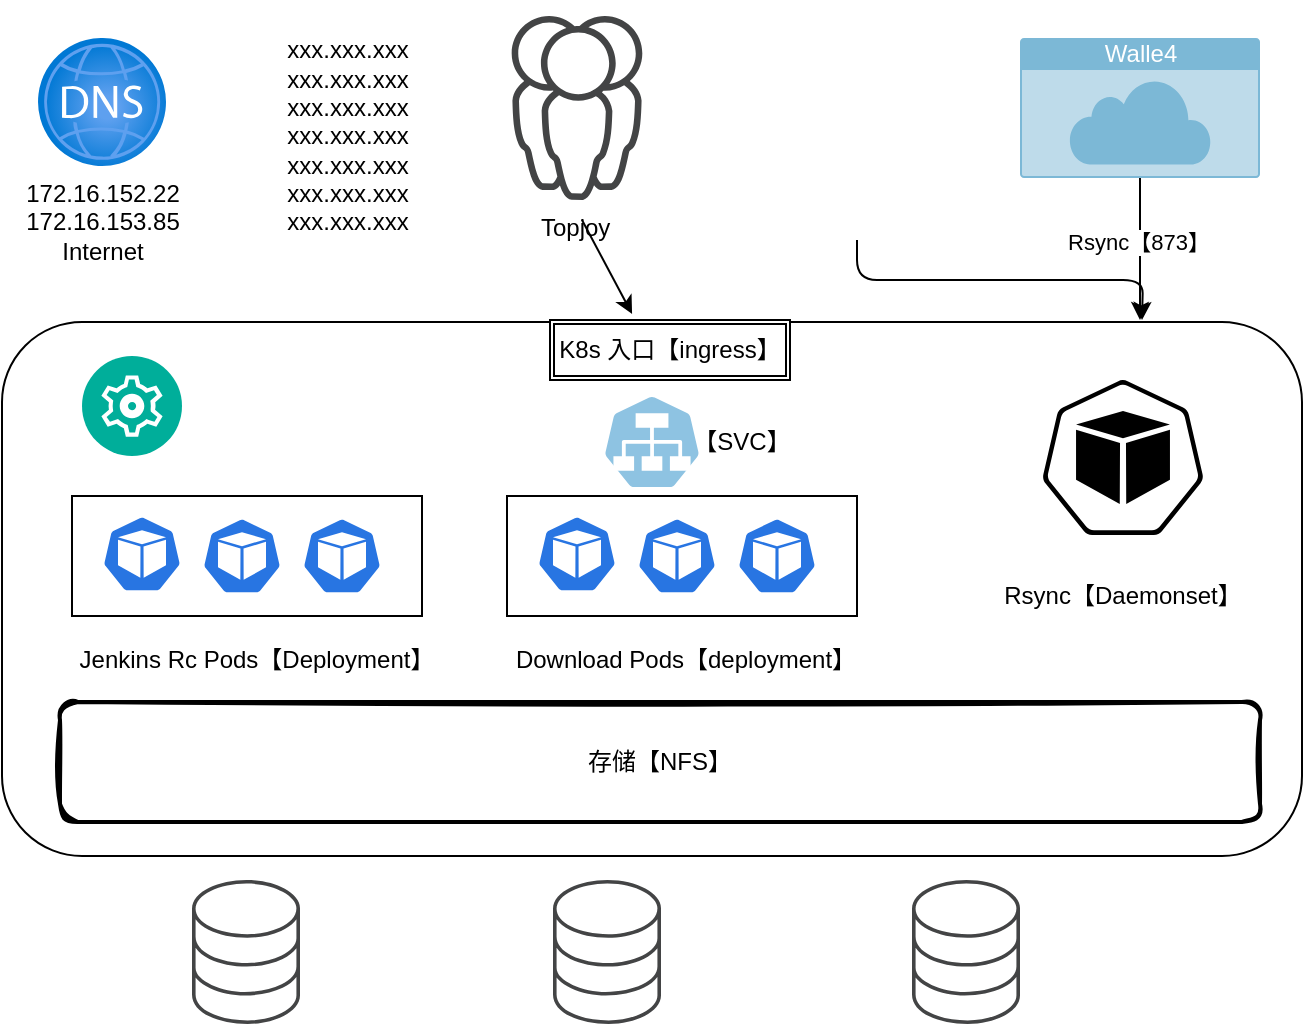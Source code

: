 <mxfile version="14.9.4" type="github">
  <diagram id="C5RBs43oDa-KdzZeNtuy" name="Page-1">
    <mxGraphModel dx="946" dy="528" grid="1" gridSize="10" guides="1" tooltips="1" connect="1" arrows="1" fold="1" page="1" pageScale="1" pageWidth="827" pageHeight="1169" math="0" shadow="0">
      <root>
        <mxCell id="WIyWlLk6GJQsqaUBKTNV-0" />
        <mxCell id="WIyWlLk6GJQsqaUBKTNV-1" parent="WIyWlLk6GJQsqaUBKTNV-0" />
        <mxCell id="xaJBnkrgAS4ytCXH0mYz-1" value="" style="rounded=1;whiteSpace=wrap;html=1;" vertex="1" parent="WIyWlLk6GJQsqaUBKTNV-1">
          <mxGeometry x="80" y="371" width="650" height="267" as="geometry" />
        </mxCell>
        <mxCell id="xaJBnkrgAS4ytCXH0mYz-4" value="存储【NFS】" style="rounded=1;whiteSpace=wrap;html=1;strokeWidth=2;fillWeight=4;hachureGap=8;hachureAngle=45;sketch=1;" vertex="1" parent="WIyWlLk6GJQsqaUBKTNV-1">
          <mxGeometry x="109" y="561" width="600" height="60" as="geometry" />
        </mxCell>
        <mxCell id="xaJBnkrgAS4ytCXH0mYz-5" value="K8s 入口【ingress】" style="shape=ext;double=1;rounded=0;whiteSpace=wrap;html=1;" vertex="1" parent="WIyWlLk6GJQsqaUBKTNV-1">
          <mxGeometry x="354" y="370" width="120" height="30" as="geometry" />
        </mxCell>
        <mxCell id="xaJBnkrgAS4ytCXH0mYz-6" value="172.16.152.22&lt;br&gt;172.16.153.85&lt;br&gt;Internet" style="aspect=fixed;html=1;points=[];align=center;image;fontSize=12;image=img/lib/azure2/networking/DNS_Zones.svg;" vertex="1" parent="WIyWlLk6GJQsqaUBKTNV-1">
          <mxGeometry x="98" y="229" width="64" height="64" as="geometry" />
        </mxCell>
        <mxCell id="xaJBnkrgAS4ytCXH0mYz-13" value="" style="rounded=0;whiteSpace=wrap;html=1;" vertex="1" parent="WIyWlLk6GJQsqaUBKTNV-1">
          <mxGeometry x="115" y="458" width="175" height="60" as="geometry" />
        </mxCell>
        <mxCell id="xaJBnkrgAS4ytCXH0mYz-16" value="" style="html=1;dashed=0;whitespace=wrap;fillColor=#2875E2;strokeColor=#ffffff;points=[[0.005,0.63,0],[0.1,0.2,0],[0.9,0.2,0],[0.5,0,0],[0.995,0.63,0],[0.72,0.99,0],[0.5,1,0],[0.28,0.99,0]];shape=mxgraph.kubernetes.icon;prIcon=pod" vertex="1" parent="WIyWlLk6GJQsqaUBKTNV-1">
          <mxGeometry x="130" y="466.5" width="40" height="41" as="geometry" />
        </mxCell>
        <mxCell id="xaJBnkrgAS4ytCXH0mYz-17" value="" style="html=1;dashed=0;whitespace=wrap;fillColor=#2875E2;strokeColor=#ffffff;points=[[0.005,0.63,0],[0.1,0.2,0],[0.9,0.2,0],[0.5,0,0],[0.995,0.63,0],[0.72,0.99,0],[0.5,1,0],[0.28,0.99,0]];shape=mxgraph.kubernetes.icon;prIcon=pod" vertex="1" parent="WIyWlLk6GJQsqaUBKTNV-1">
          <mxGeometry x="180" y="467.5" width="40" height="41" as="geometry" />
        </mxCell>
        <mxCell id="xaJBnkrgAS4ytCXH0mYz-21" value="" style="html=1;dashed=0;whitespace=wrap;fillColor=#2875E2;strokeColor=#ffffff;points=[[0.005,0.63,0],[0.1,0.2,0],[0.9,0.2,0],[0.5,0,0],[0.995,0.63,0],[0.72,0.99,0],[0.5,1,0],[0.28,0.99,0]];shape=mxgraph.kubernetes.icon;prIcon=pod" vertex="1" parent="WIyWlLk6GJQsqaUBKTNV-1">
          <mxGeometry x="230" y="467.5" width="40" height="41" as="geometry" />
        </mxCell>
        <mxCell id="xaJBnkrgAS4ytCXH0mYz-24" value="" style="html=1;dashed=0;whitespace=wrap;fillColor=#ffffff;strokeColor=#000000;points=[[0.005,0.63,0],[0.1,0.2,0],[0.9,0.2,0],[0.5,0,0],[0.995,0.63,0],[0.72,0.99,0],[0.5,1,0],[0.28,0.99,0]];shape=mxgraph.kubernetes.icon;prIcon=pod;fontFamily=Helvetica;fontSize=12;fontColor=#000000;align=center;" vertex="1" parent="WIyWlLk6GJQsqaUBKTNV-1">
          <mxGeometry x="586" y="400" width="109" height="77.5" as="geometry" />
        </mxCell>
        <mxCell id="xaJBnkrgAS4ytCXH0mYz-25" value="Download Pods【deployment】" style="text;html=1;strokeColor=none;fillColor=none;align=center;verticalAlign=middle;whiteSpace=wrap;rounded=0;" vertex="1" parent="WIyWlLk6GJQsqaUBKTNV-1">
          <mxGeometry x="332.5" y="530" width="177.5" height="20" as="geometry" />
        </mxCell>
        <mxCell id="xaJBnkrgAS4ytCXH0mYz-26" value="Rsync【Daemonset】" style="text;html=1;strokeColor=none;fillColor=none;align=center;verticalAlign=middle;whiteSpace=wrap;rounded=0;" vertex="1" parent="WIyWlLk6GJQsqaUBKTNV-1">
          <mxGeometry x="572" y="498" width="137" height="20" as="geometry" />
        </mxCell>
        <mxCell id="xaJBnkrgAS4ytCXH0mYz-77" style="edgeStyle=orthogonalEdgeStyle;rounded=1;orthogonalLoop=1;jettySize=auto;html=1;exitX=0.5;exitY=1;exitDx=0;exitDy=0;exitPerimeter=0;" edge="1" parent="WIyWlLk6GJQsqaUBKTNV-1" source="xaJBnkrgAS4ytCXH0mYz-28">
          <mxGeometry relative="1" as="geometry">
            <mxPoint x="649" y="370" as="targetPoint" />
          </mxGeometry>
        </mxCell>
        <mxCell id="xaJBnkrgAS4ytCXH0mYz-78" value="Rsync【873】" style="edgeLabel;html=1;align=center;verticalAlign=middle;resizable=0;points=[];" vertex="1" connectable="0" parent="xaJBnkrgAS4ytCXH0mYz-77">
          <mxGeometry x="-0.099" y="-1" relative="1" as="geometry">
            <mxPoint as="offset" />
          </mxGeometry>
        </mxCell>
        <mxCell id="xaJBnkrgAS4ytCXH0mYz-28" value="Walle4" style="html=1;strokeColor=none;labelPosition=center;verticalLabelPosition=middle;verticalAlign=top;align=center;fontSize=12;outlineConnect=0;spacingTop=-6;fontColor=#FFFFFF;shape=mxgraph.sitemap.cloud;fillColor=#7CB8D6;" vertex="1" parent="WIyWlLk6GJQsqaUBKTNV-1">
          <mxGeometry x="589" y="229" width="120" height="70" as="geometry" />
        </mxCell>
        <mxCell id="xaJBnkrgAS4ytCXH0mYz-31" value="" style="html=1;dashed=0;whitespace=wrap;strokeColor=#ffffff;points=[[0.005,0.63,0],[0.1,0.2,0],[0.9,0.2,0],[0.5,0,0],[0.995,0.63,0],[0.72,0.99,0],[0.5,1,0],[0.28,0.99,0]];shape=mxgraph.kubernetes.icon;prIcon=svc;fillColor=#8EC3E2;" vertex="1" parent="WIyWlLk6GJQsqaUBKTNV-1">
          <mxGeometry x="310" y="407" width="190" height="48" as="geometry" />
        </mxCell>
        <mxCell id="xaJBnkrgAS4ytCXH0mYz-32" value="【SVC】" style="text;html=1;strokeColor=none;fillColor=none;align=center;verticalAlign=middle;whiteSpace=wrap;rounded=0;" vertex="1" parent="WIyWlLk6GJQsqaUBKTNV-1">
          <mxGeometry x="430" y="421" width="40" height="20" as="geometry" />
        </mxCell>
        <mxCell id="xaJBnkrgAS4ytCXH0mYz-82" style="edgeStyle=orthogonalEdgeStyle;rounded=1;orthogonalLoop=1;jettySize=auto;html=1;exitX=0.5;exitY=1;exitDx=0;exitDy=0;" edge="1" parent="WIyWlLk6GJQsqaUBKTNV-1" source="xaJBnkrgAS4ytCXH0mYz-41">
          <mxGeometry relative="1" as="geometry">
            <mxPoint x="650" y="370" as="targetPoint" />
          </mxGeometry>
        </mxCell>
        <mxCell id="xaJBnkrgAS4ytCXH0mYz-41" value="" style="shape=image;html=1;verticalAlign=top;verticalLabelPosition=bottom;labelBackgroundColor=#ffffff;imageAspect=0;aspect=fixed;image=https://cdn4.iconfinder.com/data/icons/logos-brands-5/24/jenkins-128.png" vertex="1" parent="WIyWlLk6GJQsqaUBKTNV-1">
          <mxGeometry x="447.5" y="210" width="120" height="120" as="geometry" />
        </mxCell>
        <mxCell id="xaJBnkrgAS4ytCXH0mYz-52" value="xxx.xxx.xxx&lt;br&gt;xxx.xxx.xxx&lt;br&gt;xxx.xxx.xxx&lt;br&gt;xxx.xxx.xxx&lt;br&gt;xxx.xxx.xxx&lt;br&gt;xxx.xxx.xxx&lt;br&gt;xxx.xxx.xxx&lt;br&gt;" style="text;html=1;strokeColor=none;fillColor=none;align=center;verticalAlign=middle;whiteSpace=wrap;rounded=0;" vertex="1" parent="WIyWlLk6GJQsqaUBKTNV-1">
          <mxGeometry x="188" y="268" width="130" height="20" as="geometry" />
        </mxCell>
        <mxCell id="xaJBnkrgAS4ytCXH0mYz-59" value="" style="aspect=fixed;perimeter=ellipsePerimeter;html=1;align=center;shadow=0;dashed=0;fontColor=#4277BB;labelBackgroundColor=#ffffff;fontSize=12;spacingTop=3;image;image=img/lib/ibm/management/cluster_management.svg;" vertex="1" parent="WIyWlLk6GJQsqaUBKTNV-1">
          <mxGeometry x="120" y="388" width="50" height="50" as="geometry" />
        </mxCell>
        <mxCell id="xaJBnkrgAS4ytCXH0mYz-65" value="" style="rounded=0;whiteSpace=wrap;html=1;" vertex="1" parent="WIyWlLk6GJQsqaUBKTNV-1">
          <mxGeometry x="332.5" y="458" width="175" height="60" as="geometry" />
        </mxCell>
        <mxCell id="xaJBnkrgAS4ytCXH0mYz-66" value="" style="html=1;dashed=0;whitespace=wrap;fillColor=#2875E2;strokeColor=#ffffff;points=[[0.005,0.63,0],[0.1,0.2,0],[0.9,0.2,0],[0.5,0,0],[0.995,0.63,0],[0.72,0.99,0],[0.5,1,0],[0.28,0.99,0]];shape=mxgraph.kubernetes.icon;prIcon=pod" vertex="1" parent="WIyWlLk6GJQsqaUBKTNV-1">
          <mxGeometry x="347.5" y="466.5" width="40" height="41" as="geometry" />
        </mxCell>
        <mxCell id="xaJBnkrgAS4ytCXH0mYz-67" value="" style="html=1;dashed=0;whitespace=wrap;fillColor=#2875E2;strokeColor=#ffffff;points=[[0.005,0.63,0],[0.1,0.2,0],[0.9,0.2,0],[0.5,0,0],[0.995,0.63,0],[0.72,0.99,0],[0.5,1,0],[0.28,0.99,0]];shape=mxgraph.kubernetes.icon;prIcon=pod" vertex="1" parent="WIyWlLk6GJQsqaUBKTNV-1">
          <mxGeometry x="397.5" y="467.5" width="40" height="41" as="geometry" />
        </mxCell>
        <mxCell id="xaJBnkrgAS4ytCXH0mYz-68" value="" style="html=1;dashed=0;whitespace=wrap;fillColor=#2875E2;strokeColor=#ffffff;points=[[0.005,0.63,0],[0.1,0.2,0],[0.9,0.2,0],[0.5,0,0],[0.995,0.63,0],[0.72,0.99,0],[0.5,1,0],[0.28,0.99,0]];shape=mxgraph.kubernetes.icon;prIcon=pod" vertex="1" parent="WIyWlLk6GJQsqaUBKTNV-1">
          <mxGeometry x="447.5" y="467.5" width="40" height="41" as="geometry" />
        </mxCell>
        <mxCell id="xaJBnkrgAS4ytCXH0mYz-70" value="Jenkins Rc Pods【Deployment】" style="text;html=1;strokeColor=none;fillColor=none;align=center;verticalAlign=middle;whiteSpace=wrap;rounded=0;" vertex="1" parent="WIyWlLk6GJQsqaUBKTNV-1">
          <mxGeometry x="115" y="530" width="185" height="20" as="geometry" />
        </mxCell>
        <mxCell id="xaJBnkrgAS4ytCXH0mYz-71" value="" style="pointerEvents=1;shadow=0;dashed=0;html=1;strokeColor=none;fillColor=#434445;aspect=fixed;labelPosition=center;verticalLabelPosition=bottom;verticalAlign=top;align=center;outlineConnect=0;shape=mxgraph.vvd.storage;" vertex="1" parent="WIyWlLk6GJQsqaUBKTNV-1">
          <mxGeometry x="175" y="650" width="54" height="72" as="geometry" />
        </mxCell>
        <mxCell id="xaJBnkrgAS4ytCXH0mYz-72" value="" style="pointerEvents=1;shadow=0;dashed=0;html=1;strokeColor=none;fillColor=#434445;aspect=fixed;labelPosition=center;verticalLabelPosition=bottom;verticalAlign=top;align=center;outlineConnect=0;shape=mxgraph.vvd.storage;" vertex="1" parent="WIyWlLk6GJQsqaUBKTNV-1">
          <mxGeometry x="355.5" y="650" width="54" height="72" as="geometry" />
        </mxCell>
        <mxCell id="xaJBnkrgAS4ytCXH0mYz-73" value="" style="pointerEvents=1;shadow=0;dashed=0;html=1;strokeColor=none;fillColor=#434445;aspect=fixed;labelPosition=center;verticalLabelPosition=bottom;verticalAlign=top;align=center;outlineConnect=0;shape=mxgraph.vvd.storage;" vertex="1" parent="WIyWlLk6GJQsqaUBKTNV-1">
          <mxGeometry x="535" y="650" width="54" height="72" as="geometry" />
        </mxCell>
        <mxCell id="xaJBnkrgAS4ytCXH0mYz-88" value="Topjoy&amp;nbsp;" style="pointerEvents=1;shadow=0;dashed=0;html=1;strokeColor=none;fillColor=#434445;aspect=fixed;labelPosition=center;verticalLabelPosition=bottom;verticalAlign=top;align=center;outlineConnect=0;shape=mxgraph.vvd.user_group;" vertex="1" parent="WIyWlLk6GJQsqaUBKTNV-1">
          <mxGeometry x="334.84" y="218" width="65.32" height="92" as="geometry" />
        </mxCell>
        <mxCell id="xaJBnkrgAS4ytCXH0mYz-89" value="" style="endArrow=classic;html=1;entryX=0.342;entryY=-0.1;entryDx=0;entryDy=0;entryPerimeter=0;" edge="1" parent="WIyWlLk6GJQsqaUBKTNV-1" target="xaJBnkrgAS4ytCXH0mYz-5">
          <mxGeometry width="50" height="50" relative="1" as="geometry">
            <mxPoint x="370" y="320" as="sourcePoint" />
            <mxPoint x="400" y="440" as="targetPoint" />
            <Array as="points" />
          </mxGeometry>
        </mxCell>
      </root>
    </mxGraphModel>
  </diagram>
</mxfile>
